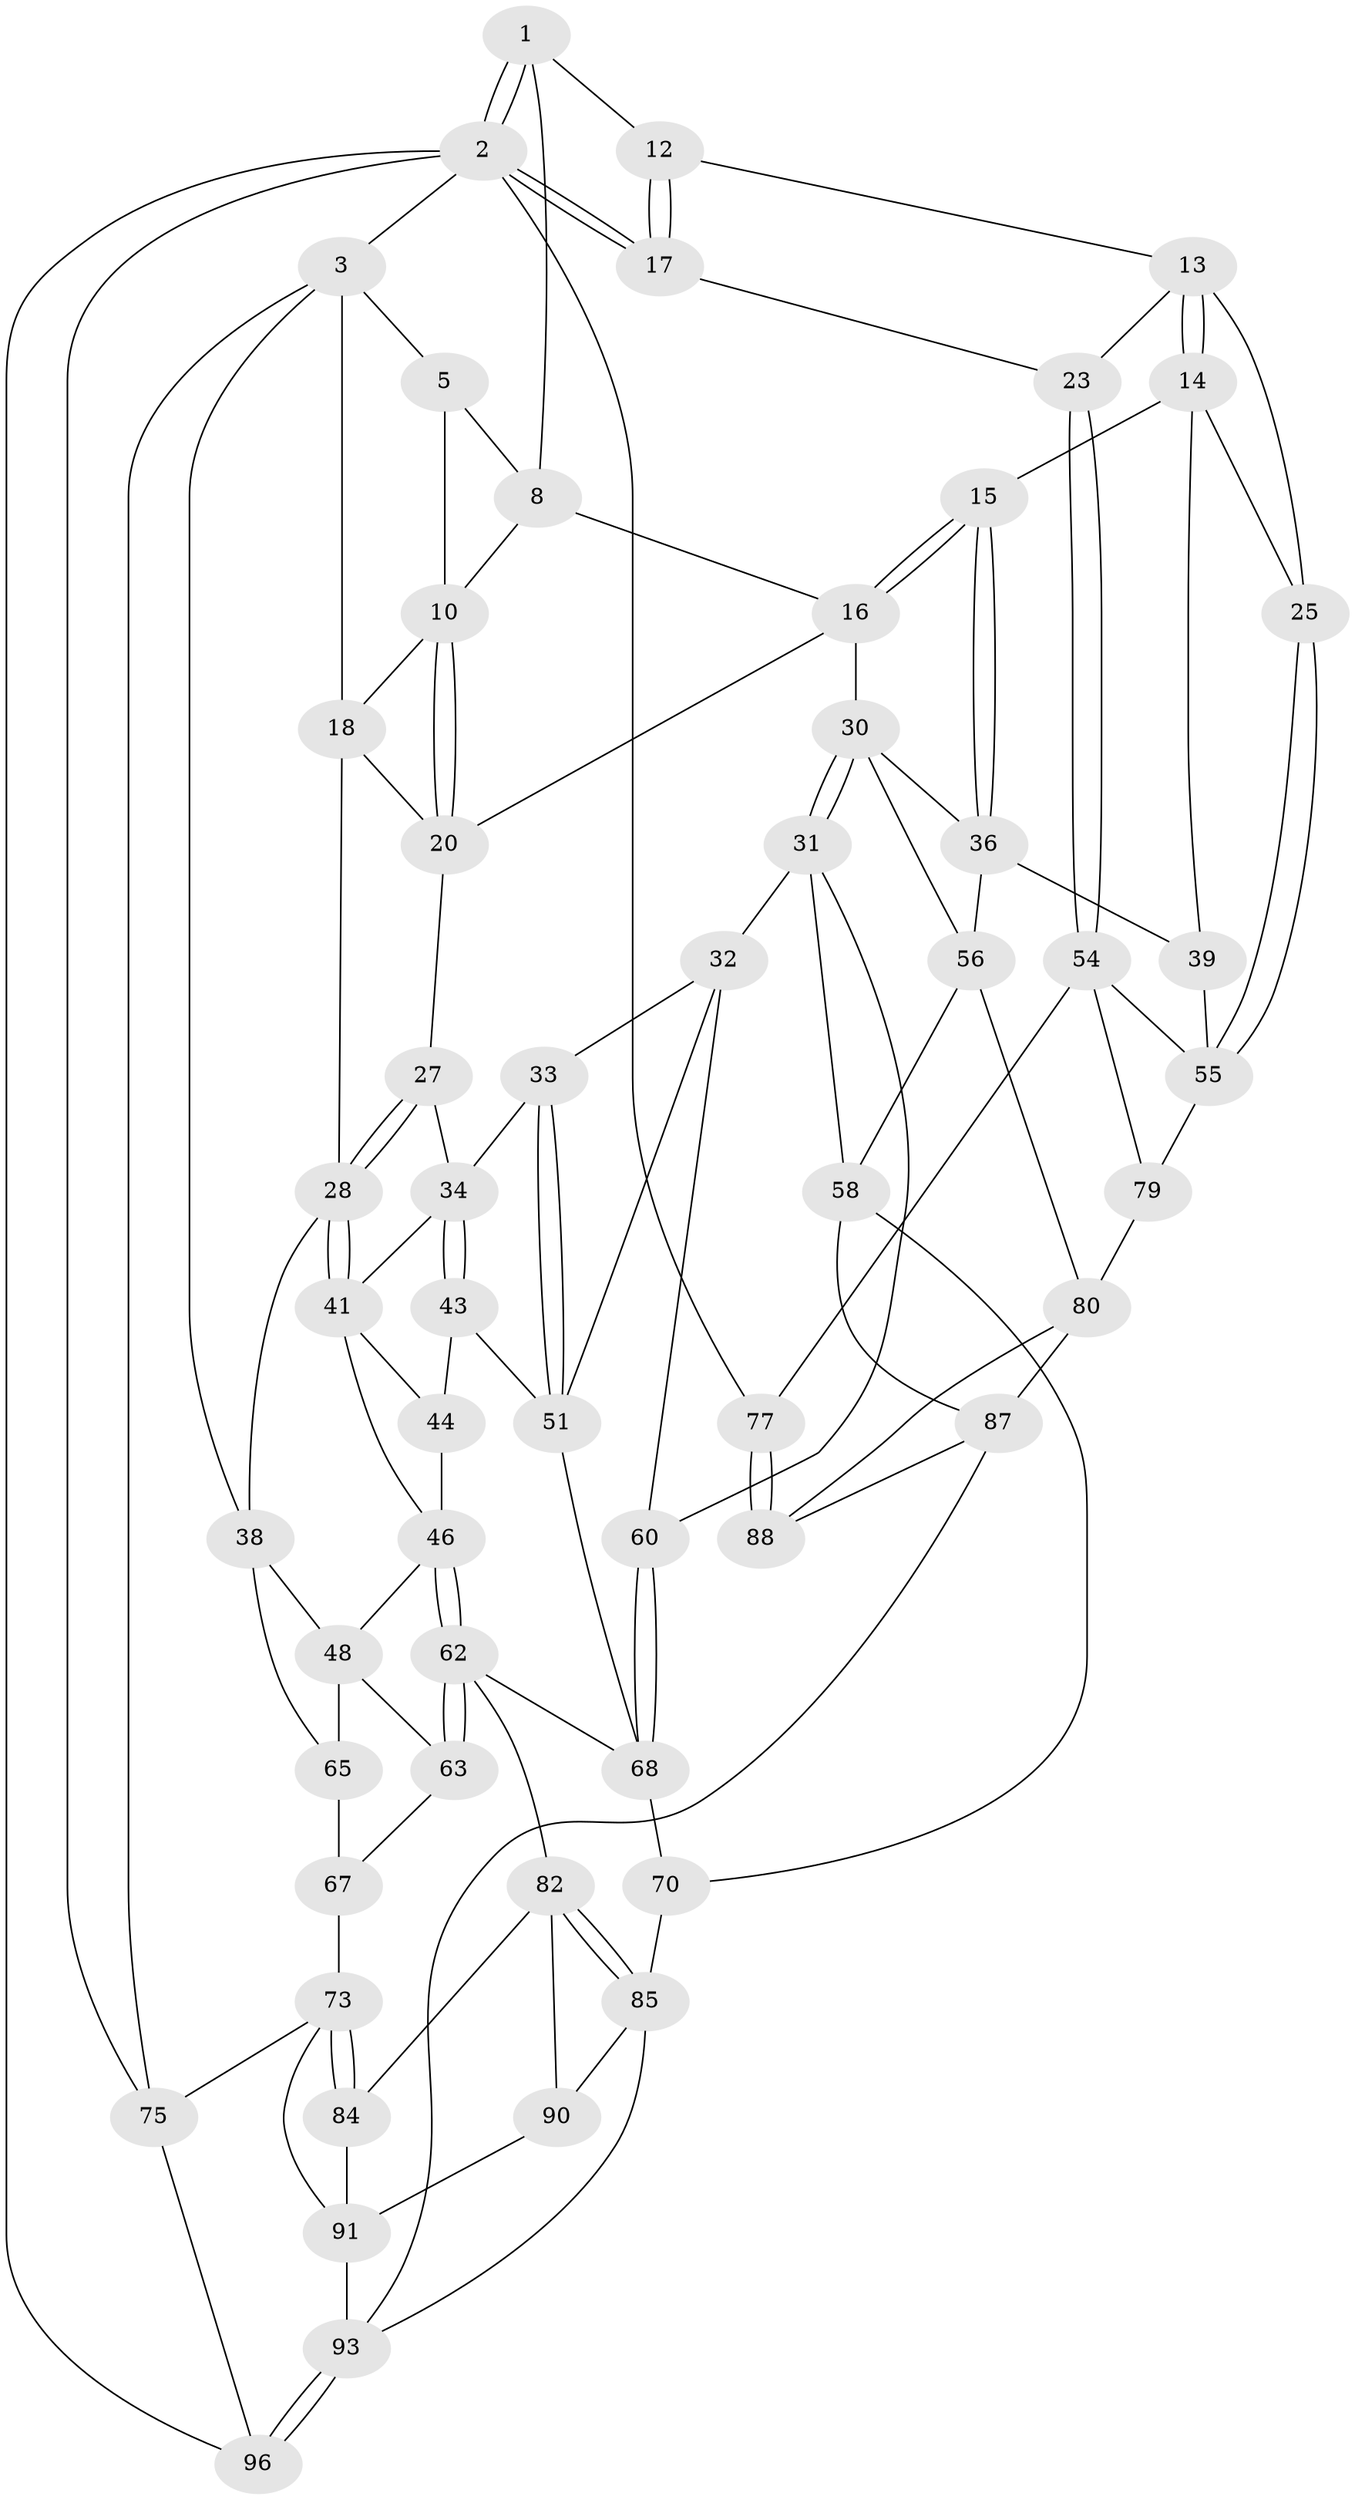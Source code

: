 // original degree distribution, {3: 0.020833333333333332, 6: 0.21875, 5: 0.5208333333333334, 4: 0.23958333333333334}
// Generated by graph-tools (version 1.1) at 2025/42/03/06/25 10:42:26]
// undirected, 57 vertices, 125 edges
graph export_dot {
graph [start="1"]
  node [color=gray90,style=filled];
  1 [pos="+0.7932591473246366+0",super="+7"];
  2 [pos="+1+0",super="+76"];
  3 [pos="+0+0",super="+4"];
  5 [pos="+0.48852087927691956+0",super="+6"];
  8 [pos="+0.7075376903665367+0.07607754366078057",super="+9"];
  10 [pos="+0.6359736931702321+0.14204051741972756",super="+11"];
  12 [pos="+0.8502556444017764+0.014927605149099799"];
  13 [pos="+0.8290058616795893+0.17632618653350918",super="+24"];
  14 [pos="+0.7432906548544688+0.24893274805613122",super="+26"];
  15 [pos="+0.7344896456877592+0.24986590634977798"];
  16 [pos="+0.7053010042470925+0.22430168477977938",super="+21"];
  17 [pos="+1+0.17467318311563546"];
  18 [pos="+0.43453913177347725+0.20400401442133426",super="+19"];
  20 [pos="+0.44571025304324+0.21455723214588912",super="+22"];
  23 [pos="+1+0.2338837527164118"];
  25 [pos="+0.9069259460390247+0.3849319309363615"];
  27 [pos="+0.429252405033709+0.32246208717947"];
  28 [pos="+0.2305097768883449+0.29668120077431626",super="+29"];
  30 [pos="+0.5895459390727246+0.3684641395428222",super="+37"];
  31 [pos="+0.5788409618865085+0.3799215895339401",super="+59"];
  32 [pos="+0.46235313155762375+0.40370191993508414",super="+50"];
  33 [pos="+0.4520904713597155+0.40359383117518716"];
  34 [pos="+0.44332502027452697+0.40108469691846754",super="+35"];
  36 [pos="+0.7171326084441338+0.27126118575805575",super="+40"];
  38 [pos="+0+0.20722535217936264",super="+49"];
  39 [pos="+0.8502394740567016+0.4184561778034486"];
  41 [pos="+0.23145797123606157+0.322456595491509",super="+42"];
  43 [pos="+0.3961910430452271+0.4556212739228964",super="+53"];
  44 [pos="+0.3504692587103343+0.4014397649498999",super="+45"];
  46 [pos="+0.2929730608976293+0.5184689999507887",super="+47"];
  48 [pos="+0.12235298275416163+0.42184465201757176",super="+64"];
  51 [pos="+0.47134397124177013+0.4966527292752995",super="+52"];
  54 [pos="+1+0.35769364719530206",super="+78"];
  55 [pos="+1+0.39531727878288075",super="+61"];
  56 [pos="+0.7100927406877177+0.5250219679583255",super="+57"];
  58 [pos="+0.6233417535163321+0.6328579930991021",super="+69"];
  60 [pos="+0.5472586915311047+0.4766943873285573"];
  62 [pos="+0.2635720800016439+0.594216902254714",super="+81"];
  63 [pos="+0.21907044403943685+0.5710471357906569"];
  65 [pos="+0+0.6143766630049553",super="+66"];
  67 [pos="+0.09776419460572403+0.555962330599909",super="+72"];
  68 [pos="+0.46050394210516166+0.5692379671319966",super="+71"];
  70 [pos="+0.49316298584234425+0.6409654928333216"];
  73 [pos="+0+0.8608869827884437",super="+74"];
  75 [pos="+0+1"];
  77 [pos="+1+1"];
  79 [pos="+0.8895136699268192+0.6204950461523928"];
  80 [pos="+0.8483805534709694+0.6266096013810196",super="+86"];
  82 [pos="+0.2558282142199447+0.6358263799170322",super="+83"];
  84 [pos="+0.18423647467993381+0.6864576304371972"];
  85 [pos="+0.35909389748492176+0.7438881969928592",super="+89"];
  87 [pos="+0.5947216375624496+0.7603989644506235",super="+92"];
  88 [pos="+0.9491870023586917+1"];
  90 [pos="+0.2715110366587149+0.7980273780819682"];
  91 [pos="+0.23846413497009228+0.8173574986389136",super="+95"];
  93 [pos="+0.482898729075074+0.937259849163638",super="+94"];
  96 [pos="+0.4451763276320426+1"];
  1 -- 2;
  1 -- 2;
  1 -- 8;
  1 -- 12;
  2 -- 3;
  2 -- 17;
  2 -- 17;
  2 -- 96;
  2 -- 75;
  2 -- 77;
  3 -- 38;
  3 -- 75;
  3 -- 18;
  3 -- 5;
  5 -- 10;
  5 -- 8;
  8 -- 16;
  8 -- 10;
  10 -- 20;
  10 -- 20;
  10 -- 18;
  12 -- 13;
  12 -- 17;
  12 -- 17;
  13 -- 14;
  13 -- 14;
  13 -- 25;
  13 -- 23;
  14 -- 15;
  14 -- 25;
  14 -- 39;
  15 -- 16;
  15 -- 16;
  15 -- 36;
  15 -- 36;
  16 -- 20;
  16 -- 30;
  17 -- 23;
  18 -- 20;
  18 -- 28;
  20 -- 27;
  23 -- 54;
  23 -- 54;
  25 -- 55;
  25 -- 55;
  27 -- 28;
  27 -- 28;
  27 -- 34;
  28 -- 41;
  28 -- 41;
  28 -- 38;
  30 -- 31;
  30 -- 31;
  30 -- 56;
  30 -- 36;
  31 -- 32;
  31 -- 58;
  31 -- 60;
  32 -- 33;
  32 -- 51;
  32 -- 60;
  33 -- 34;
  33 -- 51;
  33 -- 51;
  34 -- 43;
  34 -- 43;
  34 -- 41;
  36 -- 56;
  36 -- 39;
  38 -- 48;
  38 -- 65;
  39 -- 55;
  41 -- 46;
  41 -- 44;
  43 -- 44 [weight=2];
  43 -- 51;
  44 -- 46;
  46 -- 62;
  46 -- 62;
  46 -- 48;
  48 -- 65;
  48 -- 63;
  51 -- 68;
  54 -- 55;
  54 -- 77;
  54 -- 79;
  55 -- 79;
  56 -- 58;
  56 -- 80;
  58 -- 70;
  58 -- 87;
  60 -- 68;
  60 -- 68;
  62 -- 63;
  62 -- 63;
  62 -- 82;
  62 -- 68;
  63 -- 67;
  65 -- 67 [weight=2];
  67 -- 73;
  68 -- 70;
  70 -- 85;
  73 -- 84;
  73 -- 84;
  73 -- 75;
  73 -- 91;
  75 -- 96;
  77 -- 88;
  77 -- 88;
  79 -- 80;
  80 -- 88;
  80 -- 87;
  82 -- 85;
  82 -- 85;
  82 -- 84;
  82 -- 90;
  84 -- 91;
  85 -- 90;
  85 -- 93;
  87 -- 88;
  87 -- 93;
  90 -- 91;
  91 -- 93;
  93 -- 96;
  93 -- 96;
}
